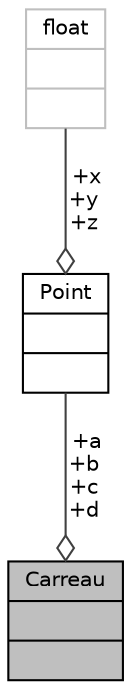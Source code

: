 digraph "Carreau"
{
 // LATEX_PDF_SIZE
  bgcolor="transparent";
  edge [fontname="Helvetica",fontsize="10",labelfontname="Helvetica",labelfontsize="10"];
  node [fontname="Helvetica",fontsize="10",shape=record];
  Node1 [label="{Carreau\n||}",height=0.2,width=0.4,color="black", fillcolor="grey75", style="filled", fontcolor="black",tooltip=" "];
  Node2 -> Node1 [color="grey25",fontsize="10",style="solid",label=" +a\n+b\n+c\n+d" ,arrowhead="odiamond",fontname="Helvetica"];
  Node2 [label="{Point\n||}",height=0.2,width=0.4,color="black",URL="$struct_point.html",tooltip=" "];
  Node3 -> Node2 [color="grey25",fontsize="10",style="solid",label=" +x\n+y\n+z" ,arrowhead="odiamond",fontname="Helvetica"];
  Node3 [label="{float\n||}",height=0.2,width=0.4,color="grey75",tooltip=" "];
}
